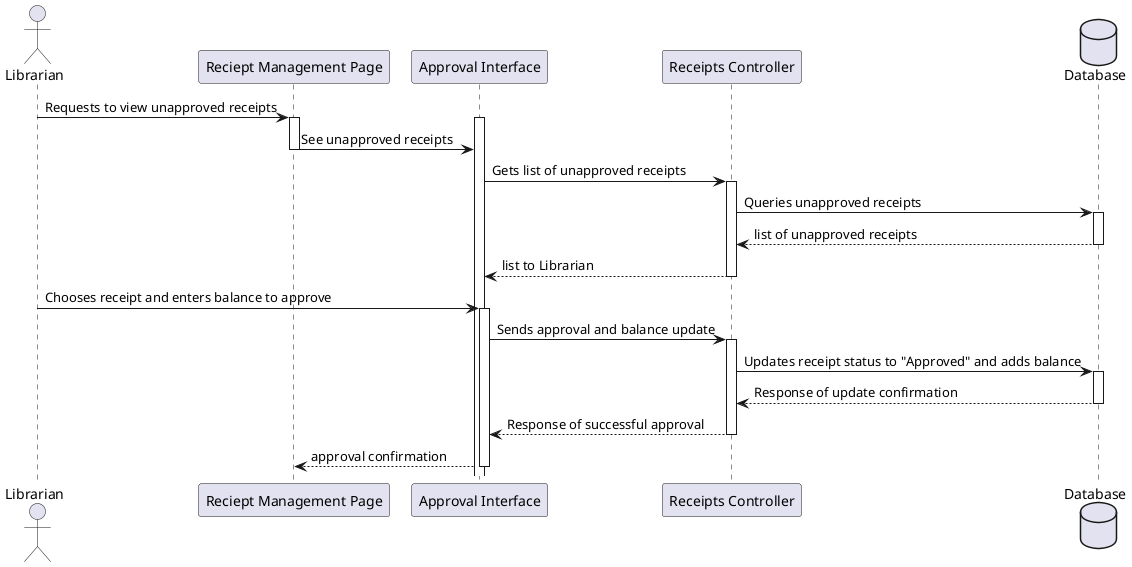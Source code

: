 @startuml
actor "Librarian" as Librarian
participant "Reciept Management Page" as Page
participant "Approval Interface" as Interface
participant "Receipts Controller" as Controller
database "Database" as DB

Librarian -> Page: Requests to view unapproved receipts
activate Page
activate Interface
Page -> Interface: See unapproved receipts
deactivate Page

Interface -> Controller: Gets list of unapproved receipts
activate Controller

Controller -> DB: Queries unapproved receipts
activate DB
DB --> Controller:  list of unapproved receipts
deactivate DB

Controller --> Interface:  list to Librarian
deactivate Controller

Librarian -> Interface: Chooses receipt and enters balance to approve
activate Interface

Interface -> Controller: Sends approval and balance update
activate Controller

Controller -> DB: Updates receipt status to "Approved" and adds balance
activate DB
DB --> Controller: Response of update confirmation
deactivate DB

Controller --> Interface: Response of successful approval
deactivate Controller

Interface --> Page:  approval confirmation
deactivate Interface
@enduml
